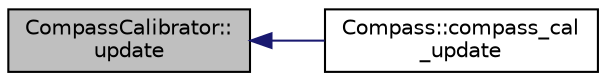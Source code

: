 digraph "CompassCalibrator::update"
{
 // INTERACTIVE_SVG=YES
  edge [fontname="Helvetica",fontsize="10",labelfontname="Helvetica",labelfontsize="10"];
  node [fontname="Helvetica",fontsize="10",shape=record];
  rankdir="LR";
  Node1 [label="CompassCalibrator::\lupdate",height=0.2,width=0.4,color="black", fillcolor="grey75", style="filled", fontcolor="black"];
  Node1 -> Node2 [dir="back",color="midnightblue",fontsize="10",style="solid",fontname="Helvetica"];
  Node2 [label="Compass::compass_cal\l_update",height=0.2,width=0.4,color="black", fillcolor="white", style="filled",URL="$classCompass.html#ab8b1d18b185660a957d2faf417e9b1dd"];
}
